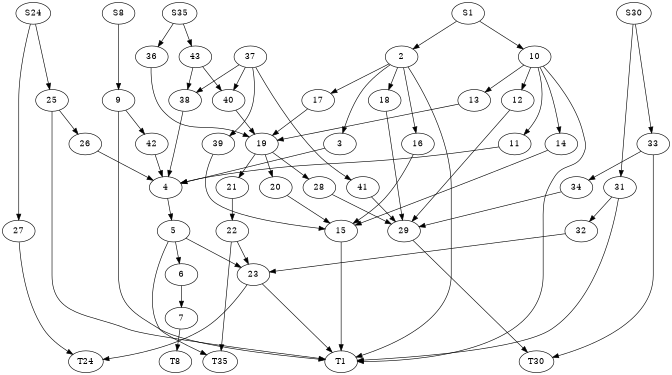 @startuml
digraph world {
size="7,7";
	{rank=same; S8 S24 S1 S35 S30;}
	{rank=same; T8 T24 T1 T35 T30;}
	{rank=same; 43 37 36 10 2;}
	{rank=same; 25 9 38 40 13 17 12 18;}
	{rank=same; 26 42 11 3 33 19 39 14 16;}
	{rank=same; 4 31 34 21 41 28 20;}
	{rank=same; 27 5 22 32 29 15;}
	{rank=same; 6 23;}
	{rank=same; 7;}

	S8 -> 9;
	S24 -> 25;
	S24 -> 27;
	S1 -> 2;
	S1 -> 10;
	S35 -> 43;
	S35 -> 36;
	S30 -> 31;
	S30 -> 33;
	9 -> 42;
	9 -> T1;
	25 -> T1;
	25 -> 26;
	27 -> T24;
	2 -> {3 ; 16 ; 17 ; T1 ; 18}
	10 -> { 11 ; 14 ; T1 ; 13; 12;}
	31 -> T1;
	31 -> 32;
	33 -> T30;
	33 -> 34;
	42 -> 4;
	26 -> 4;
	3 -> 4;
	16 -> 15;
	17 -> 19;
	18 -> 29;
	11 -> 4;
	14 -> 15;
	37 -> {39 ; 41 ; 38 ; 40;}
	13 -> 19;
	12 -> 29;
	43 -> 38;
	43 -> 40;
	36 -> 19;
	32 -> 23;
	34 -> 29;
	39 -> 15;
	41 -> 29;
	38 -> 4;
	40 -> 19;
	4 -> 5;
	19 -> {21 ; 20 ; 28;}
	5 -> {6 ; T35 ; 23;}
	21 -> 22;
	20 -> 15;
	28 -> 29;
	6 -> 7;
	15 -> T1;
	22 -> T35;
	22 -> 23;
	29 -> T30;
	7 -> T8;
	23 -> T24;
	23 -> T1;
}
@enduml
